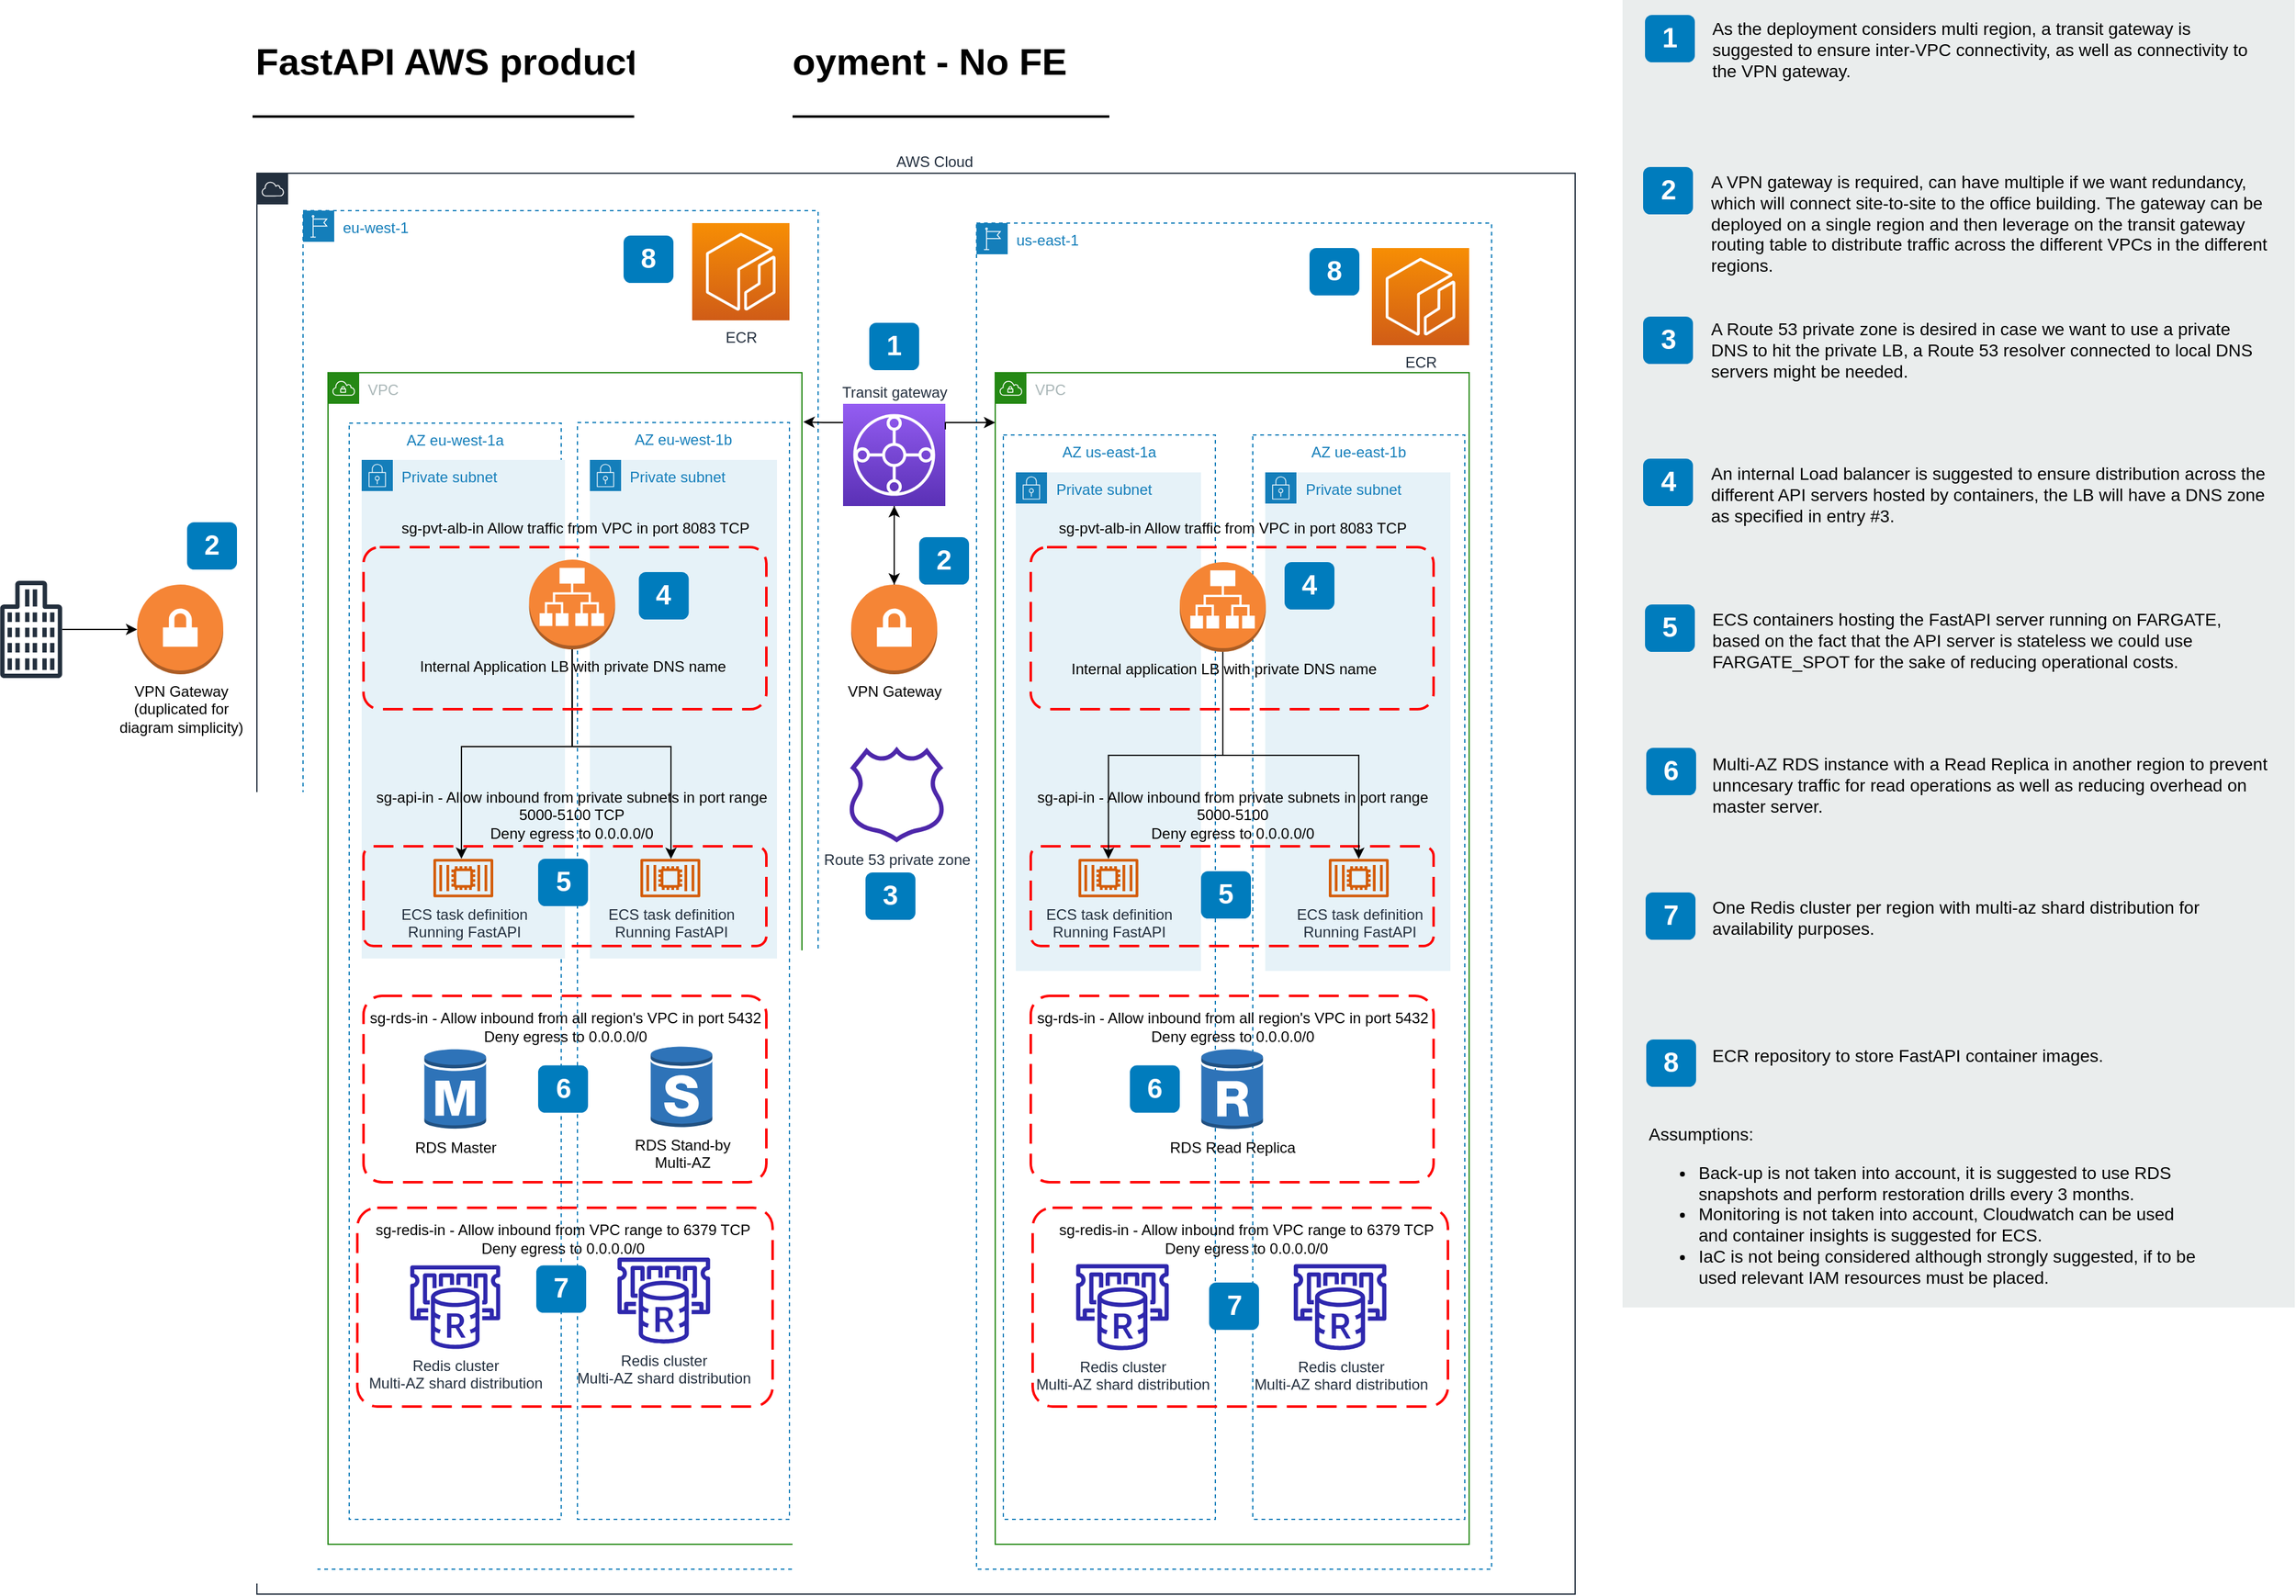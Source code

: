 <mxfile version="19.0.3" type="github">
  <diagram id="Ht1M8jgEwFfnCIfOTk4-" name="Page-1">
    <mxGraphModel dx="3236" dy="1136" grid="1" gridSize="10" guides="1" tooltips="1" connect="1" arrows="1" fold="1" page="1" pageScale="1" pageWidth="1169" pageHeight="827" math="0" shadow="0">
      <root>
        <mxCell id="0" />
        <mxCell id="1" parent="0" />
        <mxCell id="-QjtrjUzRDEMRZ5MF8oH-47" value="FastAPI AWS production&amp;nbsp; deployment - No FE" style="text;html=1;resizable=0;points=[];autosize=1;align=left;verticalAlign=top;spacingTop=-4;fontSize=30;fontStyle=1" parent="1" vertex="1">
          <mxGeometry x="-697.5" y="189" width="670" height="40" as="geometry" />
        </mxCell>
        <mxCell id="SCVMTBWpLvtzJIhz15lM-1" value="" style="line;strokeWidth=2;html=1;fontSize=14;" parent="1" vertex="1">
          <mxGeometry x="-697.5" y="248.5" width="1060" height="10" as="geometry" />
        </mxCell>
        <mxCell id="7OVz4w7n9kzEPWy-4BBC-3" value="" style="rounded=0;whiteSpace=wrap;html=1;fillColor=#EAEDED;fontSize=22;fontColor=#FFFFFF;strokeColor=none;labelBackgroundColor=none;" parent="1" vertex="1">
          <mxGeometry x="401" y="160" width="539" height="1049" as="geometry" />
        </mxCell>
        <mxCell id="7OVz4w7n9kzEPWy-4BBC-4" value="1" style="rounded=1;whiteSpace=wrap;html=1;fillColor=#007CBD;strokeColor=none;fontColor=#FFFFFF;fontStyle=1;fontSize=22;labelBackgroundColor=none;" parent="1" vertex="1">
          <mxGeometry x="419" y="172" width="40" height="38" as="geometry" />
        </mxCell>
        <mxCell id="7OVz4w7n9kzEPWy-4BBC-5" value="2" style="rounded=1;whiteSpace=wrap;html=1;fillColor=#007CBD;strokeColor=none;fontColor=#FFFFFF;fontStyle=1;fontSize=22;labelBackgroundColor=none;" parent="1" vertex="1">
          <mxGeometry x="417.5" y="294" width="40" height="38" as="geometry" />
        </mxCell>
        <mxCell id="7OVz4w7n9kzEPWy-4BBC-6" value="3" style="rounded=1;whiteSpace=wrap;html=1;fillColor=#007CBD;strokeColor=none;fontColor=#FFFFFF;fontStyle=1;fontSize=22;labelBackgroundColor=none;" parent="1" vertex="1">
          <mxGeometry x="417.5" y="414" width="40" height="38" as="geometry" />
        </mxCell>
        <mxCell id="7OVz4w7n9kzEPWy-4BBC-7" value="4" style="rounded=1;whiteSpace=wrap;html=1;fillColor=#007CBD;strokeColor=none;fontColor=#FFFFFF;fontStyle=1;fontSize=22;labelBackgroundColor=none;" parent="1" vertex="1">
          <mxGeometry x="417.5" y="528" width="40" height="38" as="geometry" />
        </mxCell>
        <mxCell id="7OVz4w7n9kzEPWy-4BBC-8" value="5" style="rounded=1;whiteSpace=wrap;html=1;fillColor=#007CBD;strokeColor=none;fontColor=#FFFFFF;fontStyle=1;fontSize=22;labelBackgroundColor=none;" parent="1" vertex="1">
          <mxGeometry x="419" y="645" width="40" height="38" as="geometry" />
        </mxCell>
        <mxCell id="7OVz4w7n9kzEPWy-4BBC-9" value="6" style="rounded=1;whiteSpace=wrap;html=1;fillColor=#007CBD;strokeColor=none;fontColor=#FFFFFF;fontStyle=1;fontSize=22;labelBackgroundColor=none;" parent="1" vertex="1">
          <mxGeometry x="420" y="760" width="40" height="38" as="geometry" />
        </mxCell>
        <mxCell id="7OVz4w7n9kzEPWy-4BBC-10" value="7" style="rounded=1;whiteSpace=wrap;html=1;fillColor=#007CBD;strokeColor=none;fontColor=#FFFFFF;fontStyle=1;fontSize=22;labelBackgroundColor=none;" parent="1" vertex="1">
          <mxGeometry x="419.5" y="876" width="40" height="38" as="geometry" />
        </mxCell>
        <mxCell id="7OVz4w7n9kzEPWy-4BBC-11" value="8" style="rounded=1;whiteSpace=wrap;html=1;fillColor=#007CBD;strokeColor=none;fontColor=#FFFFFF;fontStyle=1;fontSize=22;labelBackgroundColor=none;" parent="1" vertex="1">
          <mxGeometry x="420" y="994" width="40" height="38" as="geometry" />
        </mxCell>
        <mxCell id="7OVz4w7n9kzEPWy-4BBC-13" value="As the deployment considers multi region, a transit gateway is suggested to ensure inter-VPC connectivity, as well as connectivity to the VPN gateway." style="text;html=1;align=left;verticalAlign=top;spacingTop=-4;fontSize=14;labelBackgroundColor=none;whiteSpace=wrap;" parent="1" vertex="1">
          <mxGeometry x="470.5" y="171.5" width="449" height="118" as="geometry" />
        </mxCell>
        <mxCell id="7OVz4w7n9kzEPWy-4BBC-14" value="A VPN gateway is required, can have multiple if we want redundancy, which will connect site-to-site to the office building. The gateway can be deployed on a single region and then leverage on the transit gateway routing table to distribute traffic across the different VPCs in the different regions." style="text;html=1;align=left;verticalAlign=top;spacingTop=-4;fontSize=14;labelBackgroundColor=none;whiteSpace=wrap;" parent="1" vertex="1">
          <mxGeometry x="469.5" y="294.5" width="450" height="115" as="geometry" />
        </mxCell>
        <mxCell id="7OVz4w7n9kzEPWy-4BBC-15" value="A Route 53 private zone is desired in case we want to use a private DNS to hit the private LB, a Route 53 resolver connected to local DNS servers might be needed." style="text;html=1;align=left;verticalAlign=top;spacingTop=-4;fontSize=14;labelBackgroundColor=none;whiteSpace=wrap;" parent="1" vertex="1">
          <mxGeometry x="469.5" y="412.5" width="450" height="117" as="geometry" />
        </mxCell>
        <mxCell id="7OVz4w7n9kzEPWy-4BBC-16" value="An internal Load balancer is suggested to ensure distribution across the different API servers hosted by containers, the LB will have a DNS zone as specified in entry #3." style="text;html=1;align=left;verticalAlign=top;spacingTop=-4;fontSize=14;labelBackgroundColor=none;whiteSpace=wrap;" parent="1" vertex="1">
          <mxGeometry x="469.5" y="528.5" width="450" height="121" as="geometry" />
        </mxCell>
        <mxCell id="7OVz4w7n9kzEPWy-4BBC-17" value="ECS containers hosting the FastAPI server running on FARGATE, based on the fact that the API server is stateless we could use FARGATE_SPOT for the sake of reducing operational costs." style="text;html=1;align=left;verticalAlign=top;spacingTop=-4;fontSize=14;labelBackgroundColor=none;whiteSpace=wrap;" parent="1" vertex="1">
          <mxGeometry x="470.5" y="645.5" width="449" height="114" as="geometry" />
        </mxCell>
        <mxCell id="7OVz4w7n9kzEPWy-4BBC-18" value="Multi-AZ RDS instance with a Read Replica in another region to prevent unncesary traffic for read operations as well as reducing overhead on master server." style="text;html=1;align=left;verticalAlign=top;spacingTop=-4;fontSize=14;labelBackgroundColor=none;whiteSpace=wrap;" parent="1" vertex="1">
          <mxGeometry x="470.5" y="761.5" width="450" height="118" as="geometry" />
        </mxCell>
        <mxCell id="7OVz4w7n9kzEPWy-4BBC-19" value="One Redis cluster per region with multi-az shard distribution for availability purposes." style="text;html=1;align=left;verticalAlign=top;spacingTop=-4;fontSize=14;labelBackgroundColor=none;whiteSpace=wrap;" parent="1" vertex="1">
          <mxGeometry x="470.5" y="876.5" width="449" height="113" as="geometry" />
        </mxCell>
        <mxCell id="7OVz4w7n9kzEPWy-4BBC-20" value="ECR repository to store FastAPI container images." style="text;html=1;align=left;verticalAlign=top;spacingTop=-4;fontSize=14;labelBackgroundColor=none;whiteSpace=wrap;" parent="1" vertex="1">
          <mxGeometry x="470.5" y="995.5" width="449" height="124" as="geometry" />
        </mxCell>
        <mxCell id="7OVz4w7n9kzEPWy-4BBC-21" value="&lt;div&gt;Assumptions:&lt;/div&gt;&lt;div&gt;&lt;ul&gt;&lt;li&gt;Back-up is not taken into account, it is suggested to use RDS snapshots and perform restoration drills every 3 months.&lt;/li&gt;&lt;li&gt;Monitoring is not taken into account, Cloudwatch can be used and container insights is suggested for ECS.&lt;/li&gt;&lt;li&gt;IaC is not being considered although strongly suggested, if to be used relevant IAM resources must be placed.&lt;br&gt;&lt;/li&gt;&lt;/ul&gt;&lt;/div&gt;" style="text;html=1;align=left;verticalAlign=top;spacingTop=-4;fontSize=14;labelBackgroundColor=none;whiteSpace=wrap;" parent="1" vertex="1">
          <mxGeometry x="420" y="1059" width="449" height="115" as="geometry" />
        </mxCell>
        <mxCell id="X8f6CpPXcMIXnC8pIXMU-3" value="AWS Cloud" style="points=[[0,0],[0.25,0],[0.5,0],[0.75,0],[1,0],[1,0.25],[1,0.5],[1,0.75],[1,1],[0.75,1],[0.5,1],[0.25,1],[0,1],[0,0.75],[0,0.5],[0,0.25]];outlineConnect=0;gradientColor=none;html=1;whiteSpace=wrap;fontSize=12;fontStyle=0;container=1;pointerEvents=0;collapsible=0;recursiveResize=0;shape=mxgraph.aws4.group;grIcon=mxgraph.aws4.group_aws_cloud;strokeColor=#232F3E;fillColor=none;verticalAlign=bottom;align=center;spacingLeft=30;fontColor=#232F3E;dashed=0;labelPosition=center;verticalLabelPosition=top;" parent="1" vertex="1">
          <mxGeometry x="-694" y="299" width="1057" height="1140" as="geometry" />
        </mxCell>
        <mxCell id="X8f6CpPXcMIXnC8pIXMU-4" value="eu-west-1" style="points=[[0,0],[0.25,0],[0.5,0],[0.75,0],[1,0],[1,0.25],[1,0.5],[1,0.75],[1,1],[0.75,1],[0.5,1],[0.25,1],[0,1],[0,0.75],[0,0.5],[0,0.25]];outlineConnect=0;gradientColor=none;html=1;whiteSpace=wrap;fontSize=12;fontStyle=0;container=1;pointerEvents=0;collapsible=0;recursiveResize=0;shape=mxgraph.aws4.group;grIcon=mxgraph.aws4.group_region;strokeColor=#147EBA;fillColor=none;verticalAlign=top;align=left;spacingLeft=30;fontColor=#147EBA;dashed=1;" parent="X8f6CpPXcMIXnC8pIXMU-3" vertex="1">
          <mxGeometry x="37" y="30" width="413" height="1090" as="geometry" />
        </mxCell>
        <mxCell id="X8f6CpPXcMIXnC8pIXMU-10" value="AZ eu-west-1b" style="fillColor=none;strokeColor=#147EBA;dashed=1;verticalAlign=top;fontStyle=0;fontColor=#147EBA;" parent="X8f6CpPXcMIXnC8pIXMU-4" vertex="1">
          <mxGeometry x="220" y="170" width="170" height="880" as="geometry" />
        </mxCell>
        <mxCell id="X8f6CpPXcMIXnC8pIXMU-25" value="Private subnet" style="points=[[0,0],[0.25,0],[0.5,0],[0.75,0],[1,0],[1,0.25],[1,0.5],[1,0.75],[1,1],[0.75,1],[0.5,1],[0.25,1],[0,1],[0,0.75],[0,0.5],[0,0.25]];outlineConnect=0;gradientColor=none;html=1;whiteSpace=wrap;fontSize=12;fontStyle=0;container=1;pointerEvents=0;collapsible=0;recursiveResize=0;shape=mxgraph.aws4.group;grIcon=mxgraph.aws4.group_security_group;grStroke=0;strokeColor=#147EBA;fillColor=#E6F2F8;verticalAlign=top;align=left;spacingLeft=30;fontColor=#147EBA;dashed=0;" parent="X8f6CpPXcMIXnC8pIXMU-4" vertex="1">
          <mxGeometry x="230" y="200" width="150" height="400" as="geometry" />
        </mxCell>
        <mxCell id="X8f6CpPXcMIXnC8pIXMU-14" value="VPC" style="points=[[0,0],[0.25,0],[0.5,0],[0.75,0],[1,0],[1,0.25],[1,0.5],[1,0.75],[1,1],[0.75,1],[0.5,1],[0.25,1],[0,1],[0,0.75],[0,0.5],[0,0.25]];outlineConnect=0;gradientColor=none;html=1;whiteSpace=wrap;fontSize=12;fontStyle=0;container=1;pointerEvents=0;collapsible=0;recursiveResize=0;shape=mxgraph.aws4.group;grIcon=mxgraph.aws4.group_vpc;strokeColor=#248814;fillColor=none;verticalAlign=top;align=left;spacingLeft=30;fontColor=#AAB7B8;dashed=0;" parent="X8f6CpPXcMIXnC8pIXMU-4" vertex="1">
          <mxGeometry x="20" y="130" width="380" height="940" as="geometry" />
        </mxCell>
        <mxCell id="X8f6CpPXcMIXnC8pIXMU-9" value="AZ eu-west-1a" style="fillColor=none;strokeColor=#147EBA;dashed=1;verticalAlign=top;fontStyle=0;fontColor=#147EBA;" parent="X8f6CpPXcMIXnC8pIXMU-14" vertex="1">
          <mxGeometry x="17" y="40.5" width="170" height="879.5" as="geometry" />
        </mxCell>
        <mxCell id="X8f6CpPXcMIXnC8pIXMU-6" value="Private subnet" style="points=[[0,0],[0.25,0],[0.5,0],[0.75,0],[1,0],[1,0.25],[1,0.5],[1,0.75],[1,1],[0.75,1],[0.5,1],[0.25,1],[0,1],[0,0.75],[0,0.5],[0,0.25]];outlineConnect=0;gradientColor=none;html=1;whiteSpace=wrap;fontSize=12;fontStyle=0;container=1;pointerEvents=0;collapsible=0;recursiveResize=0;shape=mxgraph.aws4.group;grIcon=mxgraph.aws4.group_security_group;grStroke=0;strokeColor=#147EBA;fillColor=#E6F2F8;verticalAlign=top;align=left;spacingLeft=30;fontColor=#147EBA;dashed=0;" parent="X8f6CpPXcMIXnC8pIXMU-14" vertex="1">
          <mxGeometry x="27" y="70" width="163" height="400" as="geometry" />
        </mxCell>
        <mxCell id="X8f6CpPXcMIXnC8pIXMU-40" value="RDS Master" style="outlineConnect=0;dashed=0;verticalLabelPosition=bottom;verticalAlign=top;align=center;html=1;shape=mxgraph.aws3.rds_db_instance;fillColor=#2E73B8;gradientColor=none;" parent="X8f6CpPXcMIXnC8pIXMU-14" vertex="1">
          <mxGeometry x="77.25" y="541.75" width="49.5" height="66" as="geometry" />
        </mxCell>
        <mxCell id="X8f6CpPXcMIXnC8pIXMU-45" value="Redis cluster&lt;br&gt;Multi-AZ shard distribution" style="sketch=0;outlineConnect=0;fontColor=#232F3E;gradientColor=none;fillColor=#2E27AD;strokeColor=none;dashed=0;verticalLabelPosition=bottom;verticalAlign=top;align=center;html=1;fontSize=12;fontStyle=0;aspect=fixed;pointerEvents=1;shape=mxgraph.aws4.elasticache_for_redis;" parent="X8f6CpPXcMIXnC8pIXMU-14" vertex="1">
          <mxGeometry x="64.13" y="716.25" width="75.74" height="67" as="geometry" />
        </mxCell>
        <mxCell id="X8f6CpPXcMIXnC8pIXMU-88" value="" style="rounded=1;arcSize=10;dashed=1;strokeColor=#ff0000;fillColor=none;gradientColor=none;dashPattern=8 4;strokeWidth=2;" parent="X8f6CpPXcMIXnC8pIXMU-14" vertex="1">
          <mxGeometry x="23.5" y="670" width="333" height="159.5" as="geometry" />
        </mxCell>
        <mxCell id="X8f6CpPXcMIXnC8pIXMU-89" value="sg-redis-in - Allow inbound from VPC range to 6379 TCP&lt;br&gt;Deny egress to 0.0.0.0/0" style="text;html=1;strokeColor=none;fillColor=none;align=center;verticalAlign=middle;whiteSpace=wrap;rounded=0;" parent="X8f6CpPXcMIXnC8pIXMU-14" vertex="1">
          <mxGeometry x="27" y="680" width="323" height="30" as="geometry" />
        </mxCell>
        <mxCell id="X8f6CpPXcMIXnC8pIXMU-43" value="ECS task definition&lt;br&gt;Running FastAPI" style="sketch=0;outlineConnect=0;fontColor=#232F3E;gradientColor=none;fillColor=#D45B07;strokeColor=none;dashed=0;verticalLabelPosition=bottom;verticalAlign=top;align=center;html=1;fontSize=12;fontStyle=0;aspect=fixed;pointerEvents=1;shape=mxgraph.aws4.container_2;" parent="X8f6CpPXcMIXnC8pIXMU-14" vertex="1">
          <mxGeometry x="84.5" y="390" width="48" height="31" as="geometry" />
        </mxCell>
        <mxCell id="X8f6CpPXcMIXnC8pIXMU-100" value="" style="rounded=1;arcSize=10;dashed=1;strokeColor=#ff0000;fillColor=none;gradientColor=none;dashPattern=8 4;strokeWidth=2;" parent="X8f6CpPXcMIXnC8pIXMU-14" vertex="1">
          <mxGeometry x="28.5" y="500" width="323" height="149.5" as="geometry" />
        </mxCell>
        <mxCell id="X8f6CpPXcMIXnC8pIXMU-102" value="sg-rds-in - Allow inbound from all region&#39;s VPC in port 5432&lt;br&gt;Deny egress to 0.0.0.0/0" style="text;html=1;strokeColor=none;fillColor=none;align=center;verticalAlign=middle;whiteSpace=wrap;rounded=0;" parent="X8f6CpPXcMIXnC8pIXMU-14" vertex="1">
          <mxGeometry x="28.5" y="510" width="323" height="30" as="geometry" />
        </mxCell>
        <mxCell id="X8f6CpPXcMIXnC8pIXMU-104" value="" style="rounded=1;arcSize=10;dashed=1;strokeColor=#ff0000;fillColor=none;gradientColor=none;dashPattern=8 4;strokeWidth=2;" parent="X8f6CpPXcMIXnC8pIXMU-14" vertex="1">
          <mxGeometry x="28.5" y="380" width="323" height="80" as="geometry" />
        </mxCell>
        <mxCell id="X8f6CpPXcMIXnC8pIXMU-85" value="ECS task definition&lt;br&gt;Running FastAPI&lt;br&gt;&lt;br&gt;" style="sketch=0;outlineConnect=0;fontColor=#232F3E;gradientColor=none;fillColor=#D45B07;strokeColor=none;dashed=0;verticalLabelPosition=bottom;verticalAlign=top;align=center;html=1;fontSize=12;fontStyle=0;aspect=fixed;pointerEvents=1;shape=mxgraph.aws4.container_2;" parent="X8f6CpPXcMIXnC8pIXMU-14" vertex="1">
          <mxGeometry x="250.5" y="390" width="48" height="31" as="geometry" />
        </mxCell>
        <mxCell id="X8f6CpPXcMIXnC8pIXMU-105" value="sg-api-in - Allow inbound from private subnets in port range 5000-5100 TCP&lt;br&gt;Deny egress to 0.0.0.0/0" style="text;html=1;strokeColor=none;fillColor=none;align=center;verticalAlign=middle;whiteSpace=wrap;rounded=0;" parent="X8f6CpPXcMIXnC8pIXMU-14" vertex="1">
          <mxGeometry x="33.5" y="340" width="323" height="30" as="geometry" />
        </mxCell>
        <mxCell id="X8f6CpPXcMIXnC8pIXMU-170" value="5" style="rounded=1;whiteSpace=wrap;html=1;fillColor=#007CBD;strokeColor=none;fontColor=#FFFFFF;fontStyle=1;fontSize=22;labelBackgroundColor=none;" parent="X8f6CpPXcMIXnC8pIXMU-14" vertex="1">
          <mxGeometry x="168.5" y="390" width="40" height="38" as="geometry" />
        </mxCell>
        <mxCell id="X8f6CpPXcMIXnC8pIXMU-173" value="6" style="rounded=1;whiteSpace=wrap;html=1;fillColor=#007CBD;strokeColor=none;fontColor=#FFFFFF;fontStyle=1;fontSize=22;labelBackgroundColor=none;" parent="X8f6CpPXcMIXnC8pIXMU-14" vertex="1">
          <mxGeometry x="168.5" y="555.75" width="40" height="38" as="geometry" />
        </mxCell>
        <mxCell id="X8f6CpPXcMIXnC8pIXMU-175" value="7" style="rounded=1;whiteSpace=wrap;html=1;fillColor=#007CBD;strokeColor=none;fontColor=#FFFFFF;fontStyle=1;fontSize=22;labelBackgroundColor=none;" parent="X8f6CpPXcMIXnC8pIXMU-14" vertex="1">
          <mxGeometry x="167" y="716.25" width="40" height="38" as="geometry" />
        </mxCell>
        <mxCell id="X8f6CpPXcMIXnC8pIXMU-8" value="ECR" style="sketch=0;points=[[0,0,0],[0.25,0,0],[0.5,0,0],[0.75,0,0],[1,0,0],[0,1,0],[0.25,1,0],[0.5,1,0],[0.75,1,0],[1,1,0],[0,0.25,0],[0,0.5,0],[0,0.75,0],[1,0.25,0],[1,0.5,0],[1,0.75,0]];outlineConnect=0;fontColor=#232F3E;gradientColor=#F78E04;gradientDirection=north;fillColor=#D05C17;strokeColor=#ffffff;dashed=0;verticalLabelPosition=bottom;verticalAlign=top;align=center;html=1;fontSize=12;fontStyle=0;aspect=fixed;shape=mxgraph.aws4.resourceIcon;resIcon=mxgraph.aws4.ecr;" parent="X8f6CpPXcMIXnC8pIXMU-4" vertex="1">
          <mxGeometry x="312" y="10" width="78" height="78" as="geometry" />
        </mxCell>
        <mxCell id="X8f6CpPXcMIXnC8pIXMU-41" value="RDS Stand-by&lt;br&gt;Multi-AZ" style="outlineConnect=0;dashed=0;verticalLabelPosition=bottom;verticalAlign=top;align=center;html=1;shape=mxgraph.aws3.rds_db_instance_standby_multi_az;fillColor=#2E73B8;gradientColor=none;" parent="X8f6CpPXcMIXnC8pIXMU-4" vertex="1">
          <mxGeometry x="278.75" y="670" width="49.5" height="66" as="geometry" />
        </mxCell>
        <mxCell id="X8f6CpPXcMIXnC8pIXMU-46" value="Redis cluster&lt;br&gt;Multi-AZ shard distribution" style="sketch=0;outlineConnect=0;fontColor=#232F3E;gradientColor=none;fillColor=#2E27AD;strokeColor=none;dashed=0;verticalLabelPosition=bottom;verticalAlign=top;align=center;html=1;fontSize=12;fontStyle=0;aspect=fixed;pointerEvents=1;shape=mxgraph.aws4.elasticache_for_redis;" parent="X8f6CpPXcMIXnC8pIXMU-4" vertex="1">
          <mxGeometry x="250.25" y="840" width="78" height="69" as="geometry" />
        </mxCell>
        <mxCell id="X8f6CpPXcMIXnC8pIXMU-131" style="edgeStyle=orthogonalEdgeStyle;rounded=0;orthogonalLoop=1;jettySize=auto;html=1;entryX=0.243;entryY=0.125;entryDx=0;entryDy=0;entryPerimeter=0;" parent="X8f6CpPXcMIXnC8pIXMU-4" source="X8f6CpPXcMIXnC8pIXMU-127" target="X8f6CpPXcMIXnC8pIXMU-104" edge="1">
          <mxGeometry relative="1" as="geometry">
            <Array as="points">
              <mxPoint x="216" y="430" />
              <mxPoint x="127" y="430" />
            </Array>
          </mxGeometry>
        </mxCell>
        <mxCell id="X8f6CpPXcMIXnC8pIXMU-132" style="edgeStyle=orthogonalEdgeStyle;rounded=0;orthogonalLoop=1;jettySize=auto;html=1;exitX=0.5;exitY=1;exitDx=0;exitDy=0;exitPerimeter=0;" parent="X8f6CpPXcMIXnC8pIXMU-4" source="X8f6CpPXcMIXnC8pIXMU-127" target="X8f6CpPXcMIXnC8pIXMU-85" edge="1">
          <mxGeometry relative="1" as="geometry">
            <Array as="points">
              <mxPoint x="216" y="430" />
              <mxPoint x="295" y="430" />
            </Array>
          </mxGeometry>
        </mxCell>
        <mxCell id="X8f6CpPXcMIXnC8pIXMU-127" value="Internal Application LB with private DNS name" style="outlineConnect=0;dashed=0;verticalLabelPosition=bottom;verticalAlign=top;align=center;html=1;shape=mxgraph.aws3.application_load_balancer;fillColor=#F58536;gradientColor=none;" parent="X8f6CpPXcMIXnC8pIXMU-4" vertex="1">
          <mxGeometry x="181.25" y="280" width="69" height="72" as="geometry" />
        </mxCell>
        <mxCell id="X8f6CpPXcMIXnC8pIXMU-129" value="" style="rounded=1;arcSize=10;dashed=1;strokeColor=#ff0000;fillColor=none;gradientColor=none;dashPattern=8 4;strokeWidth=2;" parent="X8f6CpPXcMIXnC8pIXMU-4" vertex="1">
          <mxGeometry x="48.5" y="270" width="323" height="130" as="geometry" />
        </mxCell>
        <mxCell id="X8f6CpPXcMIXnC8pIXMU-133" value="sg-pvt-alb-in Allow traffic from VPC in port 8083 TCP" style="text;html=1;strokeColor=none;fillColor=none;align=center;verticalAlign=middle;whiteSpace=wrap;rounded=0;" parent="X8f6CpPXcMIXnC8pIXMU-4" vertex="1">
          <mxGeometry x="57" y="240" width="323" height="30" as="geometry" />
        </mxCell>
        <mxCell id="X8f6CpPXcMIXnC8pIXMU-168" value="4" style="rounded=1;whiteSpace=wrap;html=1;fillColor=#007CBD;strokeColor=none;fontColor=#FFFFFF;fontStyle=1;fontSize=22;labelBackgroundColor=none;" parent="X8f6CpPXcMIXnC8pIXMU-4" vertex="1">
          <mxGeometry x="269.25" y="290" width="40" height="38" as="geometry" />
        </mxCell>
        <mxCell id="X8f6CpPXcMIXnC8pIXMU-177" value="8" style="rounded=1;whiteSpace=wrap;html=1;fillColor=#007CBD;strokeColor=none;fontColor=#FFFFFF;fontStyle=1;fontSize=22;labelBackgroundColor=none;" parent="X8f6CpPXcMIXnC8pIXMU-4" vertex="1">
          <mxGeometry x="257" y="20" width="40" height="38" as="geometry" />
        </mxCell>
        <mxCell id="X8f6CpPXcMIXnC8pIXMU-31" value="Transit gateway" style="sketch=0;points=[[0,0,0],[0.25,0,0],[0.5,0,0],[0.75,0,0],[1,0,0],[0,1,0],[0.25,1,0],[0.5,1,0],[0.75,1,0],[1,1,0],[0,0.25,0],[0,0.5,0],[0,0.75,0],[1,0.25,0],[1,0.5,0],[1,0.75,0]];outlineConnect=0;fontColor=#232F3E;gradientColor=#945DF2;gradientDirection=north;fillColor=#5A30B5;strokeColor=#ffffff;dashed=0;verticalLabelPosition=top;verticalAlign=bottom;align=center;html=1;fontSize=12;fontStyle=0;aspect=fixed;shape=mxgraph.aws4.resourceIcon;resIcon=mxgraph.aws4.transit_gateway;labelPosition=center;" parent="X8f6CpPXcMIXnC8pIXMU-3" vertex="1">
          <mxGeometry x="470" y="185" width="82" height="82" as="geometry" />
        </mxCell>
        <mxCell id="X8f6CpPXcMIXnC8pIXMU-81" value="VPN Gateway" style="outlineConnect=0;dashed=0;verticalLabelPosition=bottom;verticalAlign=top;align=center;html=1;shape=mxgraph.aws3.vpn_gateway;fillColor=#F58536;gradientColor=none;" parent="X8f6CpPXcMIXnC8pIXMU-3" vertex="1">
          <mxGeometry x="476.5" y="330" width="69" height="72" as="geometry" />
        </mxCell>
        <mxCell id="X8f6CpPXcMIXnC8pIXMU-5" value="us-east-1" style="points=[[0,0],[0.25,0],[0.5,0],[0.75,0],[1,0],[1,0.25],[1,0.5],[1,0.75],[1,1],[0.75,1],[0.5,1],[0.25,1],[0,1],[0,0.75],[0,0.5],[0,0.25]];outlineConnect=0;gradientColor=none;html=1;whiteSpace=wrap;fontSize=12;fontStyle=0;container=1;pointerEvents=0;collapsible=0;recursiveResize=0;shape=mxgraph.aws4.group;grIcon=mxgraph.aws4.group_region;strokeColor=#147EBA;fillColor=none;verticalAlign=top;align=left;spacingLeft=30;fontColor=#147EBA;dashed=1;" parent="X8f6CpPXcMIXnC8pIXMU-3" vertex="1">
          <mxGeometry x="577" y="40" width="413" height="1080" as="geometry" />
        </mxCell>
        <mxCell id="X8f6CpPXcMIXnC8pIXMU-26" value="Private subnet" style="points=[[0,0],[0.25,0],[0.5,0],[0.75,0],[1,0],[1,0.25],[1,0.5],[1,0.75],[1,1],[0.75,1],[0.5,1],[0.25,1],[0,1],[0,0.75],[0,0.5],[0,0.25]];outlineConnect=0;gradientColor=none;html=1;whiteSpace=wrap;fontSize=12;fontStyle=0;container=1;pointerEvents=0;collapsible=0;recursiveResize=0;shape=mxgraph.aws4.group;grIcon=mxgraph.aws4.group_security_group;grStroke=0;strokeColor=#147EBA;fillColor=#E6F2F8;verticalAlign=top;align=left;spacingLeft=30;fontColor=#147EBA;dashed=0;" parent="X8f6CpPXcMIXnC8pIXMU-5" vertex="1">
          <mxGeometry x="231.5" y="200" width="148.5" height="400" as="geometry" />
        </mxCell>
        <mxCell id="X8f6CpPXcMIXnC8pIXMU-12" value="AZ ue-east-1b" style="fillColor=none;strokeColor=#147EBA;dashed=1;verticalAlign=top;fontStyle=0;fontColor=#147EBA;" parent="X8f6CpPXcMIXnC8pIXMU-5" vertex="1">
          <mxGeometry x="221.5" y="170" width="170" height="870" as="geometry" />
        </mxCell>
        <mxCell id="X8f6CpPXcMIXnC8pIXMU-18" value="Private subnet" style="points=[[0,0],[0.25,0],[0.5,0],[0.75,0],[1,0],[1,0.25],[1,0.5],[1,0.75],[1,1],[0.75,1],[0.5,1],[0.25,1],[0,1],[0,0.75],[0,0.5],[0,0.25]];outlineConnect=0;gradientColor=none;html=1;whiteSpace=wrap;fontSize=12;fontStyle=0;container=1;pointerEvents=0;collapsible=0;recursiveResize=0;shape=mxgraph.aws4.group;grIcon=mxgraph.aws4.group_security_group;grStroke=0;strokeColor=#147EBA;fillColor=#E6F2F8;verticalAlign=top;align=left;spacingLeft=30;fontColor=#147EBA;dashed=0;" parent="X8f6CpPXcMIXnC8pIXMU-5" vertex="1">
          <mxGeometry x="31.5" y="200" width="148.5" height="400" as="geometry" />
        </mxCell>
        <mxCell id="X8f6CpPXcMIXnC8pIXMU-11" value="AZ us-east-1a" style="fillColor=none;strokeColor=#147EBA;dashed=1;verticalAlign=top;fontStyle=0;fontColor=#147EBA;" parent="X8f6CpPXcMIXnC8pIXMU-5" vertex="1">
          <mxGeometry x="21.5" y="170" width="170" height="870" as="geometry" />
        </mxCell>
        <mxCell id="X8f6CpPXcMIXnC8pIXMU-125" value="" style="rounded=1;arcSize=10;dashed=1;strokeColor=#ff0000;fillColor=none;gradientColor=none;dashPattern=8 4;strokeWidth=2;" parent="X8f6CpPXcMIXnC8pIXMU-5" vertex="1">
          <mxGeometry x="43.5" y="500" width="323" height="80" as="geometry" />
        </mxCell>
        <mxCell id="X8f6CpPXcMIXnC8pIXMU-7" value="ECR" style="sketch=0;points=[[0,0,0],[0.25,0,0],[0.5,0,0],[0.75,0,0],[1,0,0],[0,1,0],[0.25,1,0],[0.5,1,0],[0.75,1,0],[1,1,0],[0,0.25,0],[0,0.5,0],[0,0.75,0],[1,0.25,0],[1,0.5,0],[1,0.75,0]];outlineConnect=0;fontColor=#232F3E;gradientColor=#F78E04;gradientDirection=north;fillColor=#D05C17;strokeColor=#ffffff;dashed=0;verticalLabelPosition=bottom;verticalAlign=top;align=center;html=1;fontSize=12;fontStyle=0;aspect=fixed;shape=mxgraph.aws4.resourceIcon;resIcon=mxgraph.aws4.ecr;" parent="X8f6CpPXcMIXnC8pIXMU-5" vertex="1">
          <mxGeometry x="317" y="20" width="78" height="78" as="geometry" />
        </mxCell>
        <mxCell id="X8f6CpPXcMIXnC8pIXMU-16" value="VPC" style="points=[[0,0],[0.25,0],[0.5,0],[0.75,0],[1,0],[1,0.25],[1,0.5],[1,0.75],[1,1],[0.75,1],[0.5,1],[0.25,1],[0,1],[0,0.75],[0,0.5],[0,0.25]];outlineConnect=0;gradientColor=none;html=1;whiteSpace=wrap;fontSize=12;fontStyle=0;container=1;pointerEvents=0;collapsible=0;recursiveResize=0;shape=mxgraph.aws4.group;grIcon=mxgraph.aws4.group_vpc;strokeColor=#248814;fillColor=none;verticalAlign=top;align=left;spacingLeft=30;fontColor=#AAB7B8;dashed=0;" parent="X8f6CpPXcMIXnC8pIXMU-5" vertex="1">
          <mxGeometry x="15" y="120" width="380" height="940" as="geometry" />
        </mxCell>
        <mxCell id="X8f6CpPXcMIXnC8pIXMU-42" value="RDS Read Replica" style="outlineConnect=0;dashed=0;verticalLabelPosition=bottom;verticalAlign=top;align=center;html=1;shape=mxgraph.aws3.rds_db_instance_read_replica;fillColor=#2E73B8;gradientColor=none;" parent="X8f6CpPXcMIXnC8pIXMU-16" vertex="1">
          <mxGeometry x="165.25" y="541.75" width="49.5" height="66" as="geometry" />
        </mxCell>
        <mxCell id="X8f6CpPXcMIXnC8pIXMU-101" value="" style="rounded=1;arcSize=10;dashed=1;strokeColor=#ff0000;fillColor=none;gradientColor=none;dashPattern=8 4;strokeWidth=2;" parent="X8f6CpPXcMIXnC8pIXMU-16" vertex="1">
          <mxGeometry x="28.5" y="500" width="323" height="149.5" as="geometry" />
        </mxCell>
        <mxCell id="X8f6CpPXcMIXnC8pIXMU-135" value="sg-rds-in - Allow inbound from all region&#39;s VPC in port 5432&lt;br&gt;Deny egress to 0.0.0.0/0" style="text;html=1;strokeColor=none;fillColor=none;align=center;verticalAlign=middle;whiteSpace=wrap;rounded=0;" parent="X8f6CpPXcMIXnC8pIXMU-16" vertex="1">
          <mxGeometry x="28.5" y="510" width="323" height="30" as="geometry" />
        </mxCell>
        <mxCell id="X8f6CpPXcMIXnC8pIXMU-126" value="sg-api-in - Allow inbound from private subnets in port range 5000-5100&lt;br&gt;Deny egress to 0.0.0.0/0" style="text;html=1;strokeColor=none;fillColor=none;align=center;verticalAlign=middle;whiteSpace=wrap;rounded=0;" parent="X8f6CpPXcMIXnC8pIXMU-16" vertex="1">
          <mxGeometry x="28.5" y="340" width="323" height="30" as="geometry" />
        </mxCell>
        <mxCell id="X8f6CpPXcMIXnC8pIXMU-151" value="sg-pvt-alb-in Allow traffic from VPC in port 8083 TCP" style="text;html=1;strokeColor=none;fillColor=none;align=center;verticalAlign=middle;whiteSpace=wrap;rounded=0;" parent="X8f6CpPXcMIXnC8pIXMU-16" vertex="1">
          <mxGeometry x="28.5" y="110" width="323" height="30" as="geometry" />
        </mxCell>
        <mxCell id="X8f6CpPXcMIXnC8pIXMU-136" value="" style="rounded=1;arcSize=10;dashed=1;strokeColor=#ff0000;fillColor=none;gradientColor=none;dashPattern=8 4;strokeWidth=2;" parent="X8f6CpPXcMIXnC8pIXMU-16" vertex="1">
          <mxGeometry x="28.5" y="140" width="323" height="130" as="geometry" />
        </mxCell>
        <mxCell id="X8f6CpPXcMIXnC8pIXMU-155" value="Internal application LB with private DNS name" style="outlineConnect=0;dashed=0;verticalLabelPosition=bottom;verticalAlign=top;align=center;html=1;shape=mxgraph.aws3.application_load_balancer;fillColor=#F58534;gradientColor=none;" parent="X8f6CpPXcMIXnC8pIXMU-16" vertex="1">
          <mxGeometry x="148" y="152" width="69" height="72" as="geometry" />
        </mxCell>
        <mxCell id="X8f6CpPXcMIXnC8pIXMU-169" value="4" style="rounded=1;whiteSpace=wrap;html=1;fillColor=#007CBD;strokeColor=none;fontColor=#FFFFFF;fontStyle=1;fontSize=22;labelBackgroundColor=none;" parent="X8f6CpPXcMIXnC8pIXMU-16" vertex="1">
          <mxGeometry x="232" y="152" width="40" height="38" as="geometry" />
        </mxCell>
        <mxCell id="X8f6CpPXcMIXnC8pIXMU-174" value="6" style="rounded=1;whiteSpace=wrap;html=1;fillColor=#007CBD;strokeColor=none;fontColor=#FFFFFF;fontStyle=1;fontSize=22;labelBackgroundColor=none;" parent="X8f6CpPXcMIXnC8pIXMU-16" vertex="1">
          <mxGeometry x="108" y="555.75" width="40" height="38" as="geometry" />
        </mxCell>
        <mxCell id="X8f6CpPXcMIXnC8pIXMU-87" value="ECS task definition&lt;br&gt;Running FastAPI" style="sketch=0;outlineConnect=0;fontColor=#232F3E;gradientColor=none;fillColor=#D45B07;strokeColor=none;dashed=0;verticalLabelPosition=bottom;verticalAlign=top;align=center;html=1;fontSize=12;fontStyle=0;aspect=fixed;pointerEvents=1;shape=mxgraph.aws4.container_2;" parent="X8f6CpPXcMIXnC8pIXMU-5" vertex="1">
          <mxGeometry x="282.5" y="510" width="48" height="31" as="geometry" />
        </mxCell>
        <mxCell id="X8f6CpPXcMIXnC8pIXMU-90" value="" style="rounded=1;arcSize=10;dashed=1;strokeColor=#ff0000;fillColor=none;gradientColor=none;dashPattern=8 4;strokeWidth=2;" parent="X8f6CpPXcMIXnC8pIXMU-5" vertex="1">
          <mxGeometry x="45" y="790" width="333" height="159.5" as="geometry" />
        </mxCell>
        <mxCell id="X8f6CpPXcMIXnC8pIXMU-77" value="Redis cluster&lt;br&gt;Multi-AZ shard distribution" style="sketch=0;outlineConnect=0;fontColor=#232F3E;gradientColor=none;fillColor=#2E27AD;strokeColor=none;dashed=0;verticalLabelPosition=bottom;verticalAlign=top;align=center;html=1;fontSize=12;fontStyle=0;aspect=fixed;pointerEvents=1;shape=mxgraph.aws4.elasticache_for_redis;" parent="X8f6CpPXcMIXnC8pIXMU-5" vertex="1">
          <mxGeometry x="78" y="835.25" width="78" height="69" as="geometry" />
        </mxCell>
        <mxCell id="X8f6CpPXcMIXnC8pIXMU-78" value="Redis cluster&lt;br&gt;Multi-AZ shard distribution" style="sketch=0;outlineConnect=0;fontColor=#232F3E;gradientColor=none;fillColor=#2E27AD;strokeColor=none;dashed=0;verticalLabelPosition=bottom;verticalAlign=top;align=center;html=1;fontSize=12;fontStyle=0;aspect=fixed;pointerEvents=1;shape=mxgraph.aws4.elasticache_for_redis;" parent="X8f6CpPXcMIXnC8pIXMU-5" vertex="1">
          <mxGeometry x="252.5" y="835.25" width="78" height="69" as="geometry" />
        </mxCell>
        <mxCell id="X8f6CpPXcMIXnC8pIXMU-91" value="sg-redis-in - Allow inbound from VPC range to 6379 TCP&lt;br&gt;Deny egress to 0.0.0.0/0" style="text;html=1;strokeColor=none;fillColor=none;align=center;verticalAlign=middle;whiteSpace=wrap;rounded=0;" parent="X8f6CpPXcMIXnC8pIXMU-5" vertex="1">
          <mxGeometry x="55" y="800" width="323" height="30" as="geometry" />
        </mxCell>
        <mxCell id="X8f6CpPXcMIXnC8pIXMU-86" value="ECS task definition&lt;br&gt;Running FastAPI" style="sketch=0;outlineConnect=0;fontColor=#232F3E;gradientColor=none;fillColor=#D45B07;strokeColor=none;dashed=0;verticalLabelPosition=bottom;verticalAlign=top;align=center;html=1;fontSize=12;fontStyle=0;aspect=fixed;pointerEvents=1;shape=mxgraph.aws4.container_2;" parent="X8f6CpPXcMIXnC8pIXMU-5" vertex="1">
          <mxGeometry x="81.75" y="510" width="48" height="31" as="geometry" />
        </mxCell>
        <mxCell id="X8f6CpPXcMIXnC8pIXMU-158" style="edgeStyle=orthogonalEdgeStyle;rounded=0;orthogonalLoop=1;jettySize=auto;html=1;exitX=0.5;exitY=1;exitDx=0;exitDy=0;exitPerimeter=0;" parent="X8f6CpPXcMIXnC8pIXMU-5" source="X8f6CpPXcMIXnC8pIXMU-155" target="X8f6CpPXcMIXnC8pIXMU-86" edge="1">
          <mxGeometry relative="1" as="geometry" />
        </mxCell>
        <mxCell id="X8f6CpPXcMIXnC8pIXMU-160" style="edgeStyle=orthogonalEdgeStyle;rounded=0;orthogonalLoop=1;jettySize=auto;html=1;exitX=0.5;exitY=1;exitDx=0;exitDy=0;exitPerimeter=0;" parent="X8f6CpPXcMIXnC8pIXMU-5" source="X8f6CpPXcMIXnC8pIXMU-155" target="X8f6CpPXcMIXnC8pIXMU-87" edge="1">
          <mxGeometry relative="1" as="geometry" />
        </mxCell>
        <mxCell id="X8f6CpPXcMIXnC8pIXMU-171" value="5" style="rounded=1;whiteSpace=wrap;html=1;fillColor=#007CBD;strokeColor=none;fontColor=#FFFFFF;fontStyle=1;fontSize=22;labelBackgroundColor=none;" parent="X8f6CpPXcMIXnC8pIXMU-5" vertex="1">
          <mxGeometry x="180" y="520" width="40" height="38" as="geometry" />
        </mxCell>
        <mxCell id="X8f6CpPXcMIXnC8pIXMU-176" value="7" style="rounded=1;whiteSpace=wrap;html=1;fillColor=#007CBD;strokeColor=none;fontColor=#FFFFFF;fontStyle=1;fontSize=22;labelBackgroundColor=none;" parent="X8f6CpPXcMIXnC8pIXMU-5" vertex="1">
          <mxGeometry x="186.5" y="850" width="40" height="38" as="geometry" />
        </mxCell>
        <mxCell id="X8f6CpPXcMIXnC8pIXMU-178" value="8" style="rounded=1;whiteSpace=wrap;html=1;fillColor=#007CBD;strokeColor=none;fontColor=#FFFFFF;fontStyle=1;fontSize=22;labelBackgroundColor=none;" parent="X8f6CpPXcMIXnC8pIXMU-5" vertex="1">
          <mxGeometry x="267" y="20" width="40" height="38" as="geometry" />
        </mxCell>
        <mxCell id="X8f6CpPXcMIXnC8pIXMU-33" style="edgeStyle=orthogonalEdgeStyle;rounded=0;orthogonalLoop=1;jettySize=auto;html=1;entryX=1.003;entryY=0.042;entryDx=0;entryDy=0;entryPerimeter=0;" parent="X8f6CpPXcMIXnC8pIXMU-3" source="X8f6CpPXcMIXnC8pIXMU-31" target="X8f6CpPXcMIXnC8pIXMU-14" edge="1">
          <mxGeometry relative="1" as="geometry">
            <Array as="points">
              <mxPoint x="454" y="200" />
              <mxPoint x="454" y="200" />
            </Array>
          </mxGeometry>
        </mxCell>
        <mxCell id="X8f6CpPXcMIXnC8pIXMU-36" style="edgeStyle=orthogonalEdgeStyle;rounded=0;orthogonalLoop=1;jettySize=auto;html=1;exitX=1;exitY=0.25;exitDx=0;exitDy=0;exitPerimeter=0;" parent="X8f6CpPXcMIXnC8pIXMU-3" source="X8f6CpPXcMIXnC8pIXMU-31" target="X8f6CpPXcMIXnC8pIXMU-16" edge="1">
          <mxGeometry relative="1" as="geometry">
            <Array as="points">
              <mxPoint x="552" y="200" />
            </Array>
          </mxGeometry>
        </mxCell>
        <mxCell id="X8f6CpPXcMIXnC8pIXMU-82" style="edgeStyle=orthogonalEdgeStyle;rounded=0;orthogonalLoop=1;jettySize=auto;html=1;" parent="X8f6CpPXcMIXnC8pIXMU-3" source="X8f6CpPXcMIXnC8pIXMU-31" target="X8f6CpPXcMIXnC8pIXMU-81" edge="1">
          <mxGeometry relative="1" as="geometry" />
        </mxCell>
        <mxCell id="X8f6CpPXcMIXnC8pIXMU-83" style="edgeStyle=orthogonalEdgeStyle;rounded=0;orthogonalLoop=1;jettySize=auto;html=1;entryX=0.5;entryY=1;entryDx=0;entryDy=0;entryPerimeter=0;" parent="X8f6CpPXcMIXnC8pIXMU-3" source="X8f6CpPXcMIXnC8pIXMU-81" target="X8f6CpPXcMIXnC8pIXMU-31" edge="1">
          <mxGeometry relative="1" as="geometry" />
        </mxCell>
        <mxCell id="X8f6CpPXcMIXnC8pIXMU-128" value="Route 53 private zone" style="sketch=0;outlineConnect=0;fontColor=#232F3E;gradientColor=none;fillColor=#4D27AA;strokeColor=none;dashed=0;verticalLabelPosition=bottom;verticalAlign=top;align=center;html=1;fontSize=12;fontStyle=0;aspect=fixed;pointerEvents=1;shape=mxgraph.aws4.hosted_zone;" parent="X8f6CpPXcMIXnC8pIXMU-3" vertex="1">
          <mxGeometry x="474" y="460" width="78" height="77" as="geometry" />
        </mxCell>
        <mxCell id="X8f6CpPXcMIXnC8pIXMU-161" value="1" style="rounded=1;whiteSpace=wrap;html=1;fillColor=#007CBD;strokeColor=none;fontColor=#FFFFFF;fontStyle=1;fontSize=22;labelBackgroundColor=none;" parent="X8f6CpPXcMIXnC8pIXMU-3" vertex="1">
          <mxGeometry x="491" y="120" width="40" height="38" as="geometry" />
        </mxCell>
        <mxCell id="X8f6CpPXcMIXnC8pIXMU-163" value="2" style="rounded=1;whiteSpace=wrap;html=1;fillColor=#007CBD;strokeColor=none;fontColor=#FFFFFF;fontStyle=1;fontSize=22;labelBackgroundColor=none;" parent="X8f6CpPXcMIXnC8pIXMU-3" vertex="1">
          <mxGeometry x="531" y="292" width="40" height="38" as="geometry" />
        </mxCell>
        <mxCell id="X8f6CpPXcMIXnC8pIXMU-167" value="3" style="rounded=1;whiteSpace=wrap;html=1;fillColor=#007CBD;strokeColor=none;fontColor=#FFFFFF;fontStyle=1;fontSize=22;labelBackgroundColor=none;" parent="X8f6CpPXcMIXnC8pIXMU-3" vertex="1">
          <mxGeometry x="488" y="561" width="40" height="38" as="geometry" />
        </mxCell>
        <mxCell id="X8f6CpPXcMIXnC8pIXMU-84" style="edgeStyle=orthogonalEdgeStyle;rounded=0;orthogonalLoop=1;jettySize=auto;html=1;entryX=0;entryY=0.5;entryDx=0;entryDy=0;entryPerimeter=0;" parent="1" source="X8f6CpPXcMIXnC8pIXMU-79" target="X8f6CpPXcMIXnC8pIXMU-80" edge="1">
          <mxGeometry relative="1" as="geometry" />
        </mxCell>
        <mxCell id="X8f6CpPXcMIXnC8pIXMU-79" value="" style="sketch=0;outlineConnect=0;fontColor=#232F3E;gradientColor=none;fillColor=#232F3D;strokeColor=none;dashed=0;verticalLabelPosition=bottom;verticalAlign=top;align=center;html=1;fontSize=12;fontStyle=0;aspect=fixed;pointerEvents=1;shape=mxgraph.aws4.office_building;" parent="1" vertex="1">
          <mxGeometry x="-900" y="626" width="50" height="78" as="geometry" />
        </mxCell>
        <mxCell id="X8f6CpPXcMIXnC8pIXMU-80" value="VPN Gateway&lt;br&gt;(duplicated for&lt;br&gt;diagram simplicity)" style="outlineConnect=0;dashed=0;verticalLabelPosition=bottom;verticalAlign=top;align=center;html=1;shape=mxgraph.aws3.vpn_gateway;fillColor=#F58536;gradientColor=none;" parent="1" vertex="1">
          <mxGeometry x="-790" y="629" width="69" height="72" as="geometry" />
        </mxCell>
        <mxCell id="X8f6CpPXcMIXnC8pIXMU-164" value="2" style="rounded=1;whiteSpace=wrap;html=1;fillColor=#007CBD;strokeColor=none;fontColor=#FFFFFF;fontStyle=1;fontSize=22;labelBackgroundColor=none;" parent="1" vertex="1">
          <mxGeometry x="-750" y="579" width="40" height="38" as="geometry" />
        </mxCell>
      </root>
    </mxGraphModel>
  </diagram>
</mxfile>
